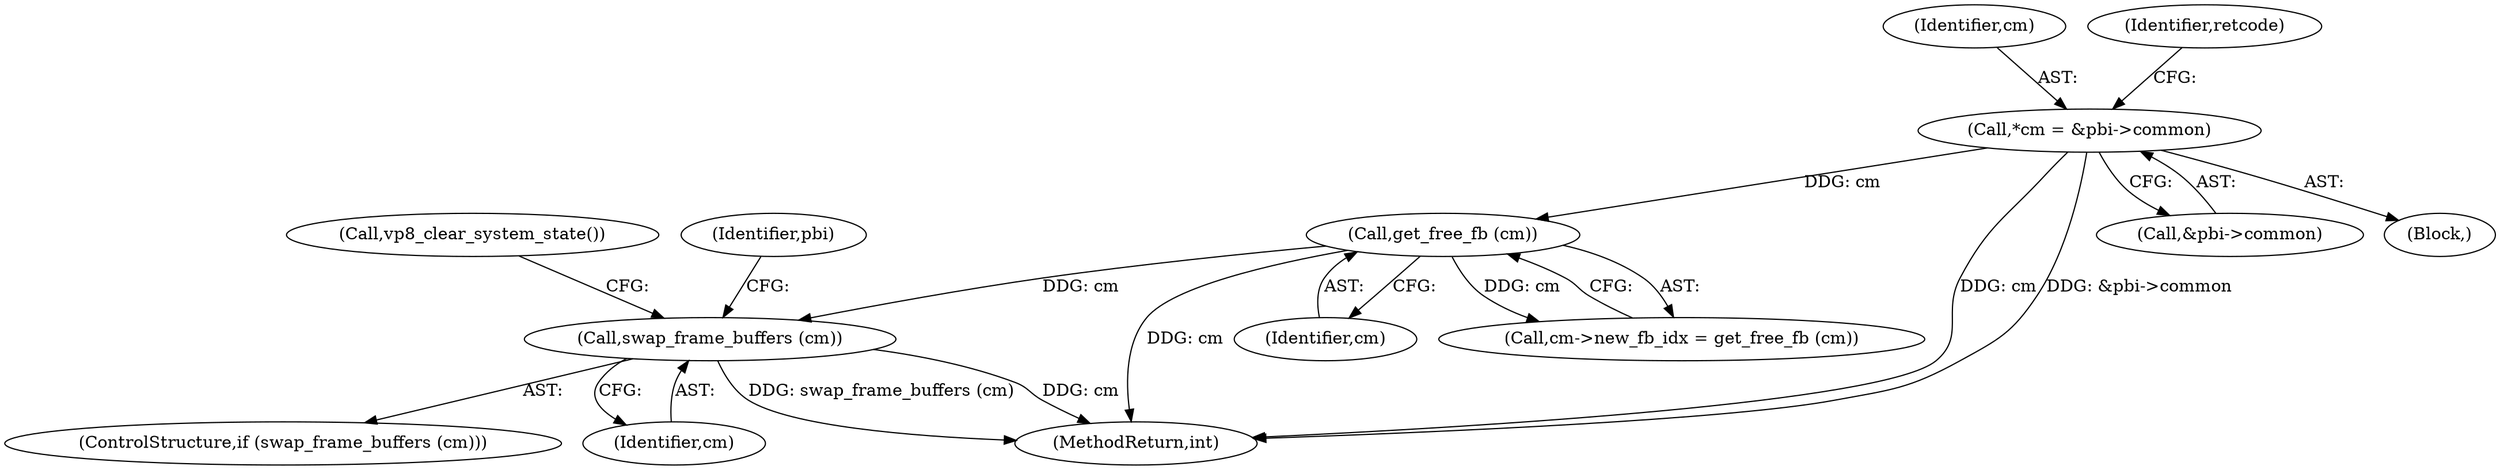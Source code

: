 digraph "0_Android_6886e8e0a9db2dbad723dc37a548233e004b33bc_1@pointer" {
"1000296" [label="(Call,swap_frame_buffers (cm))"];
"1000151" [label="(Call,get_free_fb (cm))"];
"1000111" [label="(Call,*cm = &pbi->common)"];
"1000151" [label="(Call,get_free_fb (cm))"];
"1000295" [label="(ControlStructure,if (swap_frame_buffers (cm)))"];
"1000309" [label="(Call,vp8_clear_system_state())"];
"1000297" [label="(Identifier,cm)"];
"1000113" [label="(Call,&pbi->common)"];
"1000111" [label="(Call,*cm = &pbi->common)"];
"1000109" [label="(Block,)"];
"1000152" [label="(Identifier,cm)"];
"1000296" [label="(Call,swap_frame_buffers (cm))"];
"1000303" [label="(Identifier,pbi)"];
"1000112" [label="(Identifier,cm)"];
"1000119" [label="(Identifier,retcode)"];
"1000451" [label="(MethodReturn,int)"];
"1000147" [label="(Call,cm->new_fb_idx = get_free_fb (cm))"];
"1000296" -> "1000295"  [label="AST: "];
"1000296" -> "1000297"  [label="CFG: "];
"1000297" -> "1000296"  [label="AST: "];
"1000303" -> "1000296"  [label="CFG: "];
"1000309" -> "1000296"  [label="CFG: "];
"1000296" -> "1000451"  [label="DDG: swap_frame_buffers (cm)"];
"1000296" -> "1000451"  [label="DDG: cm"];
"1000151" -> "1000296"  [label="DDG: cm"];
"1000151" -> "1000147"  [label="AST: "];
"1000151" -> "1000152"  [label="CFG: "];
"1000152" -> "1000151"  [label="AST: "];
"1000147" -> "1000151"  [label="CFG: "];
"1000151" -> "1000451"  [label="DDG: cm"];
"1000151" -> "1000147"  [label="DDG: cm"];
"1000111" -> "1000151"  [label="DDG: cm"];
"1000111" -> "1000109"  [label="AST: "];
"1000111" -> "1000113"  [label="CFG: "];
"1000112" -> "1000111"  [label="AST: "];
"1000113" -> "1000111"  [label="AST: "];
"1000119" -> "1000111"  [label="CFG: "];
"1000111" -> "1000451"  [label="DDG: cm"];
"1000111" -> "1000451"  [label="DDG: &pbi->common"];
}
